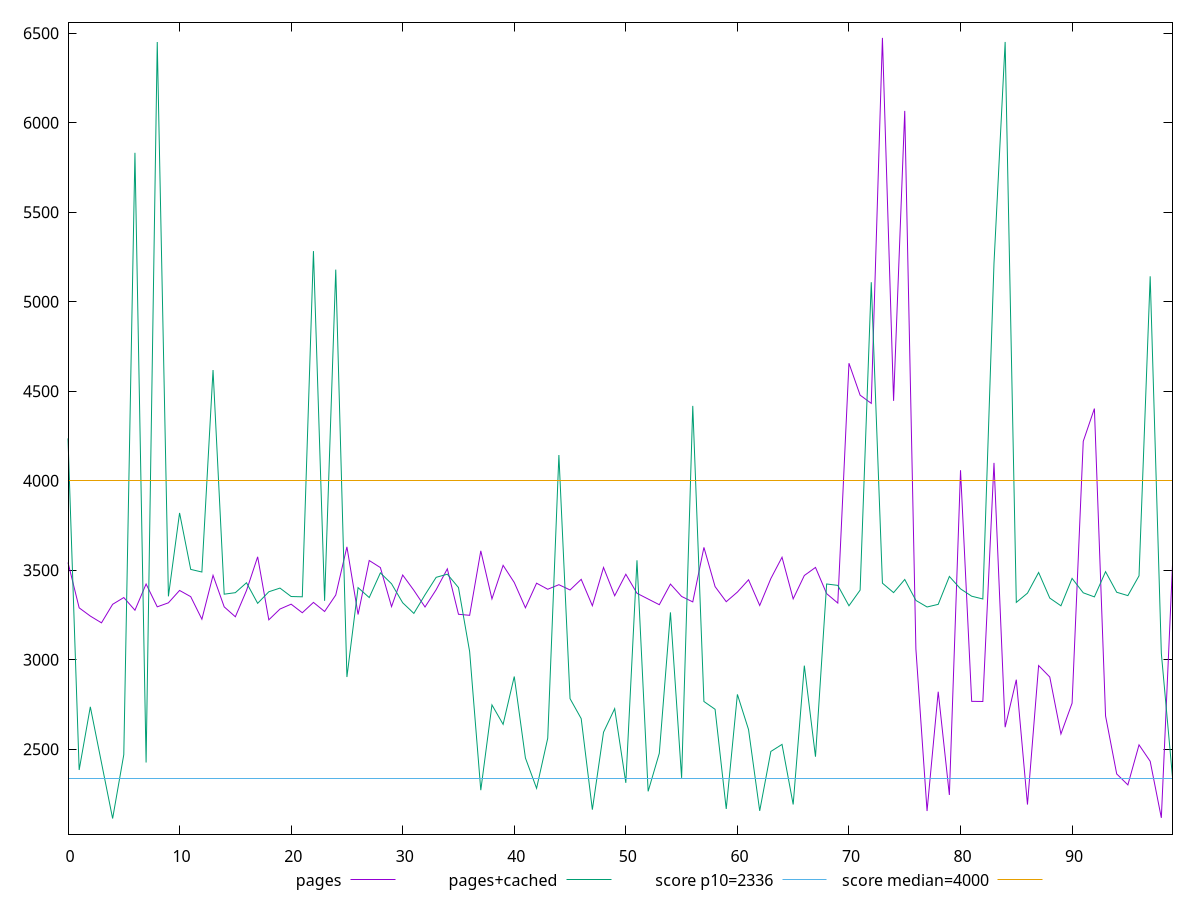reset

$pages <<EOF
0 3542.799
1 3289.6820000000007
2 3243.65
3 3205.796
4 3309.3600000000006
5 3347.128499999999
6 3276.3319999999994
7 3422.806
8 3295.316
9 3317.7059999999997
10 3386.875499999999
11 3352.102
12 3226.102
13 3471.1575
14 3295.169999999999
15 3239.7260000000006
16 3386.5200000000004
17 3574.75
18 3222.6440000000002
19 3282.9825
20 3310.125
21 3262.2380000000003
22 3320.0310000000004
23 3269.1804999999995
24 3361.236
25 3630.3785000000007
26 3252.3535
27 3554.0474999999997
28 3514.566
29 3296.527500000001
30 3473.0744999999997
31 3387.4875
32 3294.296
33 3391.0265
34 3507.567
35 3253.718
36 3247.894
37 3608.0740000000005
38 3339.6180000000004
39 3527.125
40 3431.1825
41 3290.0119999999997
42 3427.3965000000003
43 3393.457500000001
44 3418.9860000000003
45 3389.4375000000005
46 3448.875
47 3301.5075
48 3515.199999999999
49 3357.237
50 3477.277499999999
51 3370.9125
52 3338.9685
53 3307.124999999999
54 3422.325
55 3353.3475
56 3322.8205
57 3627.4699999999993
58 3408.3525000000004
59 3323.912
60 3377.701500000001
61 3446.4375
62 3302.888000000001
63 3453.4575
64 3572.3360000000002
65 3339.8885
66 3470.34
67 3515.415
68 3368.9085000000005
69 3316.3275000000003
70 4656.356
71 4477.847
72 4432.045
73 6473.8195
74 4446.188
75 6066.1984999999995
76 3059.1920000000005
77 2154.645
78 2821.124
79 2244.141
80 4058.633
81 2767.2855
82 2766.4190000000003
83 4099.608
84 2622.7684999999997
85 2888.2384999999995
86 2190.5205
87 2967.1535
88 2903.127
89 2584.916
90 2757.0265
91 4219.914
92 4402.965
93 2685.7955
94 2361.4865
95 2300.474
96 2524.0995000000003
97 2432.505
98 2116.41
99 3529.3035000000004
EOF

$pagesCached <<EOF
0 4236.3769999999995
1 2383.8160000000003
2 2736.6724999999997
3 2424.567
4 2112.602
5 2469.4089999999997
6 5831.736
7 2425.6035
8 6450.752
9 3353.785999999999
10 3819.907
11 3504.4525000000003
12 3489.792
13 4618.4295
14 3365.973499999999
15 3374.4159999999997
16 3429.830999999999
17 3314.8295
18 3379.4350000000004
19 3399.9915
20 3352.9035000000003
21 3351.3125
22 5282.785
23 3328.8450000000003
24 5179.177999999999
25 2903.181
26 3402.5035000000007
27 3347.0845
28 3485.0045
29 3424.04
30 3317.9525000000003
31 3258.5755
32 3362.4924999999994
33 3460.1055
34 3477.6845
35 3402.9275
36 3045.2299999999996
37 2270.9234999999994
38 2747.2865
39 2638.7945
40 2905.9795000000004
41 2450.9524999999994
42 2281.344
43 2561.2099999999996
44 4143.368
45 2782.3565
46 2670.6635
47 2162.2265
48 2594.644
49 2726.3825
50 2311.9224999999997
51 3555.4174999999996
52 2264.452
53 2477.0445
54 3264.1794999999997
55 2339.617
56 4417.865
57 2766.34
58 2722.7985
59 2166.1669999999995
60 2806.0950000000003
61 2609.3630000000003
62 2155.325
63 2487.38
64 2526.7154999999993
65 2190.9775
66 2966.8405
67 2457.929
68 3422.9789999999994
69 3415.1
70 3301.25
71 3388.602
72 5109.0415
73 3427.455
74 3374.6745
75 3448.1300000000006
76 3331.0705
77 3294.4089999999997
78 3309.1609999999996
79 3465.0915
80 3395.781
81 3354.6575
82 3339.151
83 5214.487
84 6451.137999999999
85 3320.0924999999997
86 3371.567
87 3487.2129999999997
88 3344.1865
89 3301.0915
90 3454.122500000001
91 3373.6594999999993
92 3350.7649999999994
93 3491.7704999999996
94 3376.7045
95 3357.964
96 3468.5155
97 5142.062
98 3035.0909999999994
99 2342.95
EOF

set key outside below
set xrange [0:99]
set yrange [2025.37765:6561.04385]
set trange [2025.37765:6561.04385]
set terminal svg size 640, 520 enhanced background rgb 'white'
set output "reprap/first-contentful-paint/comparison/line/0_vs_1.svg"

plot $pages title "pages" with line, \
     $pagesCached title "pages+cached" with line, \
     2336 title "score p10=2336", \
     4000 title "score median=4000"

reset
